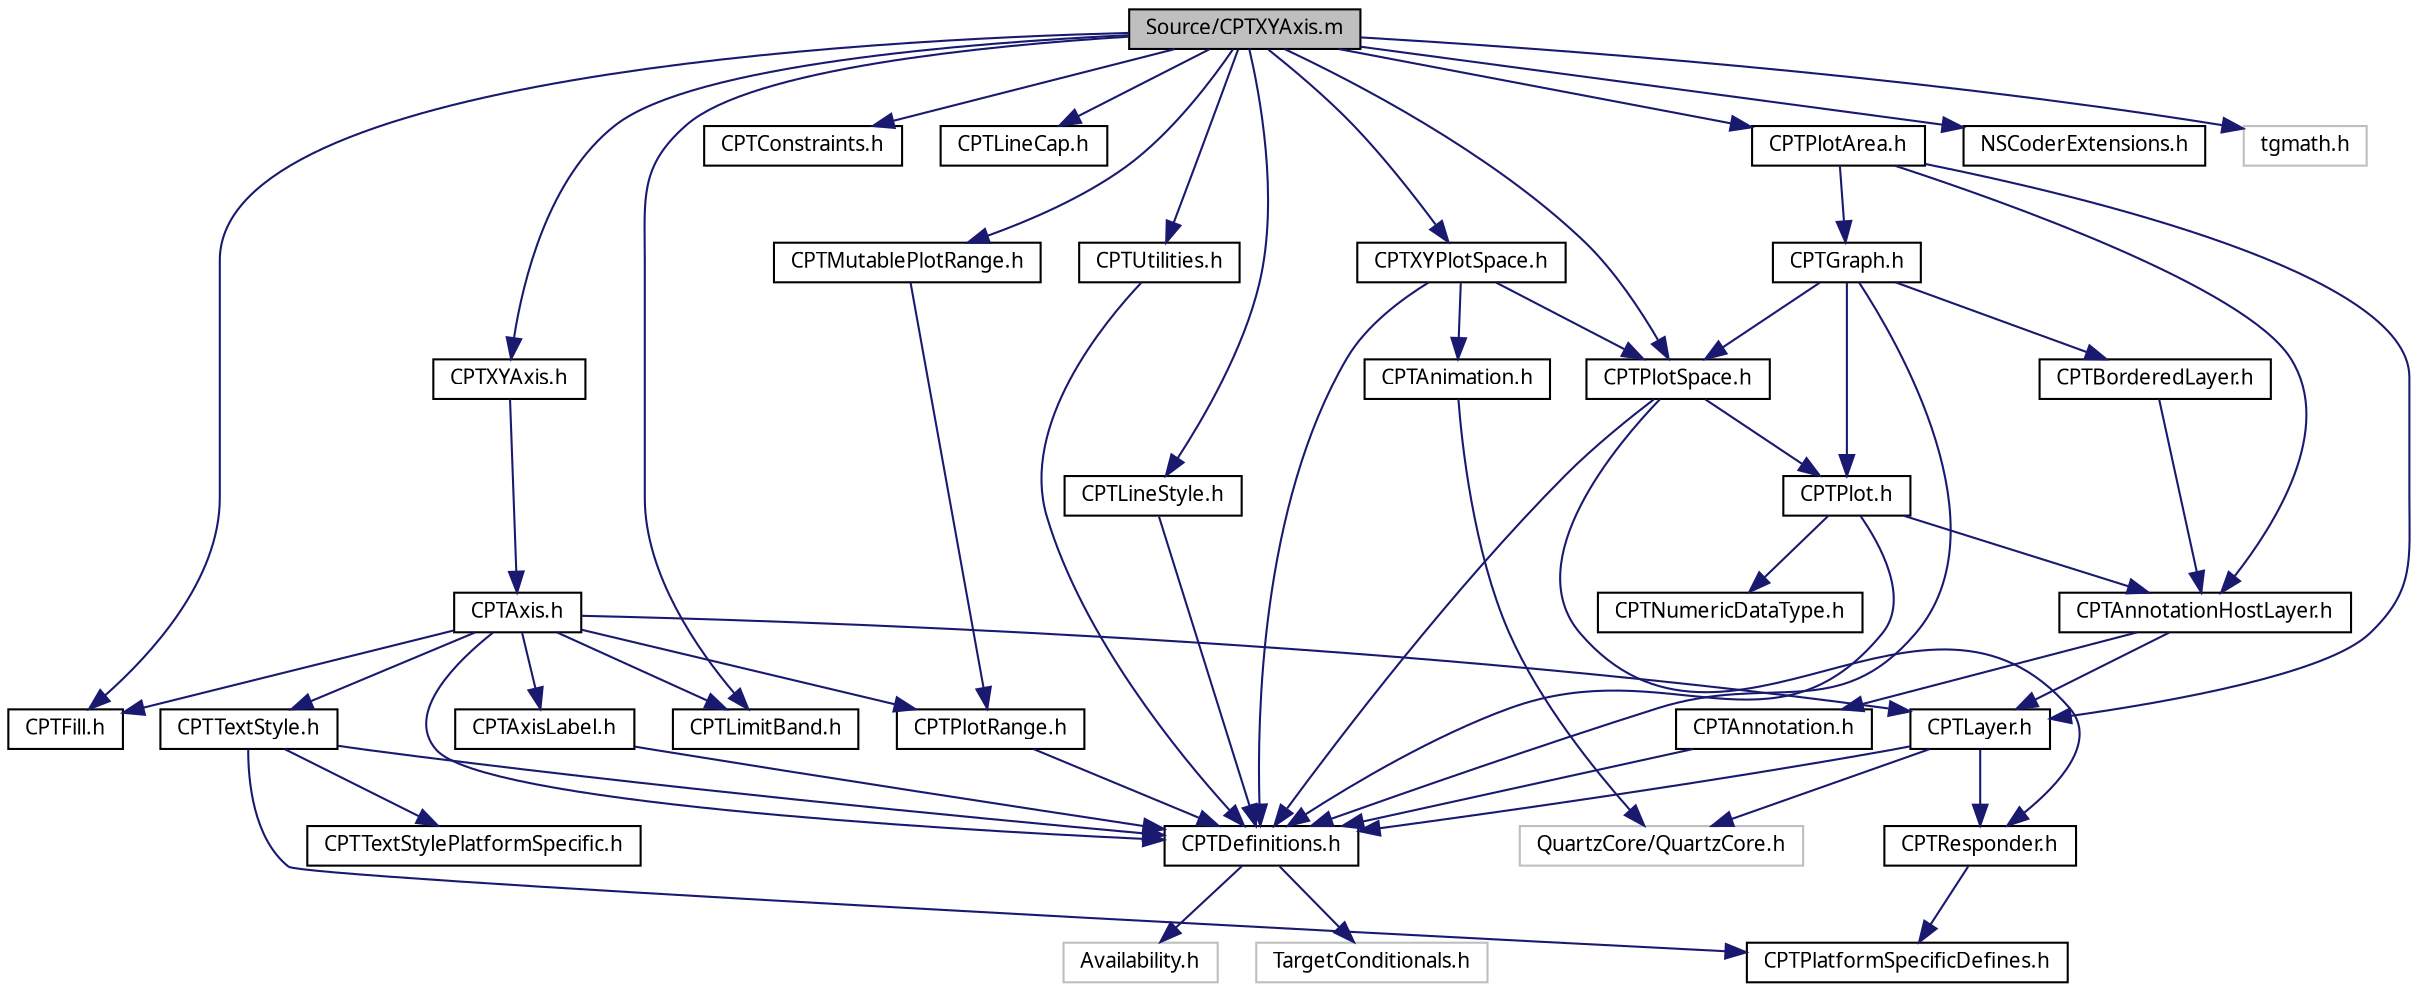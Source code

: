 digraph "Source/CPTXYAxis.m"
{
 // LATEX_PDF_SIZE
  bgcolor="transparent";
  edge [fontname="Lucinda Grande",fontsize="10",labelfontname="Lucinda Grande",labelfontsize="10"];
  node [fontname="Lucinda Grande",fontsize="10",shape=record];
  Node1 [label="Source/CPTXYAxis.m",height=0.2,width=0.4,color="black", fillcolor="grey75", style="filled", fontcolor="black",tooltip=" "];
  Node1 -> Node2 [color="midnightblue",fontsize="10",style="solid",fontname="Lucinda Grande"];
  Node2 [label="CPTXYAxis.h",height=0.2,width=0.4,color="black",URL="$_c_p_t_x_y_axis_8h.html",tooltip=" "];
  Node2 -> Node3 [color="midnightblue",fontsize="10",style="solid",fontname="Lucinda Grande"];
  Node3 [label="CPTAxis.h",height=0.2,width=0.4,color="black",URL="$_c_p_t_axis_8h.html",tooltip=" "];
  Node3 -> Node4 [color="midnightblue",fontsize="10",style="solid",fontname="Lucinda Grande"];
  Node4 [label="CPTAxisLabel.h",height=0.2,width=0.4,color="black",URL="$_c_p_t_axis_label_8h.html",tooltip=" "];
  Node4 -> Node5 [color="midnightblue",fontsize="10",style="solid",fontname="Lucinda Grande"];
  Node5 [label="CPTDefinitions.h",height=0.2,width=0.4,color="black",URL="$_c_p_t_definitions_8h.html",tooltip=" "];
  Node5 -> Node6 [color="midnightblue",fontsize="10",style="solid",fontname="Lucinda Grande"];
  Node6 [label="TargetConditionals.h",height=0.2,width=0.4,color="grey75",tooltip=" "];
  Node5 -> Node7 [color="midnightblue",fontsize="10",style="solid",fontname="Lucinda Grande"];
  Node7 [label="Availability.h",height=0.2,width=0.4,color="grey75",tooltip=" "];
  Node3 -> Node5 [color="midnightblue",fontsize="10",style="solid",fontname="Lucinda Grande"];
  Node3 -> Node8 [color="midnightblue",fontsize="10",style="solid",fontname="Lucinda Grande"];
  Node8 [label="CPTFill.h",height=0.2,width=0.4,color="black",URL="$_c_p_t_fill_8h.html",tooltip=" "];
  Node3 -> Node9 [color="midnightblue",fontsize="10",style="solid",fontname="Lucinda Grande"];
  Node9 [label="CPTLayer.h",height=0.2,width=0.4,color="black",URL="$_c_p_t_layer_8h.html",tooltip=" "];
  Node9 -> Node10 [color="midnightblue",fontsize="10",style="solid",fontname="Lucinda Grande"];
  Node10 [label="CPTResponder.h",height=0.2,width=0.4,color="black",URL="$_c_p_t_responder_8h.html",tooltip=" "];
  Node10 -> Node11 [color="midnightblue",fontsize="10",style="solid",fontname="Lucinda Grande"];
  Node11 [label="CPTPlatformSpecificDefines.h",height=0.2,width=0.4,color="black",URL="$_c_p_t_platform_specific_defines_8h.html",tooltip=" "];
  Node9 -> Node12 [color="midnightblue",fontsize="10",style="solid",fontname="Lucinda Grande"];
  Node12 [label="QuartzCore/QuartzCore.h",height=0.2,width=0.4,color="grey75",tooltip=" "];
  Node9 -> Node5 [color="midnightblue",fontsize="10",style="solid",fontname="Lucinda Grande"];
  Node3 -> Node13 [color="midnightblue",fontsize="10",style="solid",fontname="Lucinda Grande"];
  Node13 [label="CPTLimitBand.h",height=0.2,width=0.4,color="black",URL="$_c_p_t_limit_band_8h.html",tooltip=" "];
  Node3 -> Node14 [color="midnightblue",fontsize="10",style="solid",fontname="Lucinda Grande"];
  Node14 [label="CPTPlotRange.h",height=0.2,width=0.4,color="black",URL="$_c_p_t_plot_range_8h.html",tooltip=" "];
  Node14 -> Node5 [color="midnightblue",fontsize="10",style="solid",fontname="Lucinda Grande"];
  Node3 -> Node15 [color="midnightblue",fontsize="10",style="solid",fontname="Lucinda Grande"];
  Node15 [label="CPTTextStyle.h",height=0.2,width=0.4,color="black",URL="$_c_p_t_text_style_8h.html",tooltip=" "];
  Node15 -> Node11 [color="midnightblue",fontsize="10",style="solid",fontname="Lucinda Grande"];
  Node15 -> Node16 [color="midnightblue",fontsize="10",style="solid",fontname="Lucinda Grande"];
  Node16 [label="CPTTextStylePlatformSpecific.h",height=0.2,width=0.4,color="black",URL="$_c_p_t_text_style_platform_specific_8h.html",tooltip=" "];
  Node15 -> Node5 [color="midnightblue",fontsize="10",style="solid",fontname="Lucinda Grande"];
  Node1 -> Node17 [color="midnightblue",fontsize="10",style="solid",fontname="Lucinda Grande"];
  Node17 [label="CPTConstraints.h",height=0.2,width=0.4,color="black",URL="$_c_p_t_constraints_8h.html",tooltip=" "];
  Node1 -> Node8 [color="midnightblue",fontsize="10",style="solid",fontname="Lucinda Grande"];
  Node1 -> Node13 [color="midnightblue",fontsize="10",style="solid",fontname="Lucinda Grande"];
  Node1 -> Node18 [color="midnightblue",fontsize="10",style="solid",fontname="Lucinda Grande"];
  Node18 [label="CPTLineCap.h",height=0.2,width=0.4,color="black",URL="$_c_p_t_line_cap_8h.html",tooltip=" "];
  Node1 -> Node19 [color="midnightblue",fontsize="10",style="solid",fontname="Lucinda Grande"];
  Node19 [label="CPTLineStyle.h",height=0.2,width=0.4,color="black",URL="$_c_p_t_line_style_8h.html",tooltip=" "];
  Node19 -> Node5 [color="midnightblue",fontsize="10",style="solid",fontname="Lucinda Grande"];
  Node1 -> Node20 [color="midnightblue",fontsize="10",style="solid",fontname="Lucinda Grande"];
  Node20 [label="CPTMutablePlotRange.h",height=0.2,width=0.4,color="black",URL="$_c_p_t_mutable_plot_range_8h.html",tooltip=" "];
  Node20 -> Node14 [color="midnightblue",fontsize="10",style="solid",fontname="Lucinda Grande"];
  Node1 -> Node21 [color="midnightblue",fontsize="10",style="solid",fontname="Lucinda Grande"];
  Node21 [label="CPTPlotArea.h",height=0.2,width=0.4,color="black",URL="$_c_p_t_plot_area_8h.html",tooltip=" "];
  Node21 -> Node22 [color="midnightblue",fontsize="10",style="solid",fontname="Lucinda Grande"];
  Node22 [label="CPTGraph.h",height=0.2,width=0.4,color="black",URL="$_c_p_t_graph_8h.html",tooltip=" "];
  Node22 -> Node23 [color="midnightblue",fontsize="10",style="solid",fontname="Lucinda Grande"];
  Node23 [label="CPTBorderedLayer.h",height=0.2,width=0.4,color="black",URL="$_c_p_t_bordered_layer_8h.html",tooltip=" "];
  Node23 -> Node24 [color="midnightblue",fontsize="10",style="solid",fontname="Lucinda Grande"];
  Node24 [label="CPTAnnotationHostLayer.h",height=0.2,width=0.4,color="black",URL="$_c_p_t_annotation_host_layer_8h.html",tooltip=" "];
  Node24 -> Node9 [color="midnightblue",fontsize="10",style="solid",fontname="Lucinda Grande"];
  Node24 -> Node25 [color="midnightblue",fontsize="10",style="solid",fontname="Lucinda Grande"];
  Node25 [label="CPTAnnotation.h",height=0.2,width=0.4,color="black",URL="$_c_p_t_annotation_8h.html",tooltip=" "];
  Node25 -> Node5 [color="midnightblue",fontsize="10",style="solid",fontname="Lucinda Grande"];
  Node22 -> Node5 [color="midnightblue",fontsize="10",style="solid",fontname="Lucinda Grande"];
  Node22 -> Node26 [color="midnightblue",fontsize="10",style="solid",fontname="Lucinda Grande"];
  Node26 [label="CPTPlot.h",height=0.2,width=0.4,color="black",URL="$_c_p_t_plot_8h.html",tooltip=" "];
  Node26 -> Node5 [color="midnightblue",fontsize="10",style="solid",fontname="Lucinda Grande"];
  Node26 -> Node27 [color="midnightblue",fontsize="10",style="solid",fontname="Lucinda Grande"];
  Node27 [label="CPTNumericDataType.h",height=0.2,width=0.4,color="black",URL="$_c_p_t_numeric_data_type_8h.html",tooltip=" "];
  Node26 -> Node24 [color="midnightblue",fontsize="10",style="solid",fontname="Lucinda Grande"];
  Node22 -> Node28 [color="midnightblue",fontsize="10",style="solid",fontname="Lucinda Grande"];
  Node28 [label="CPTPlotSpace.h",height=0.2,width=0.4,color="black",URL="$_c_p_t_plot_space_8h.html",tooltip=" "];
  Node28 -> Node26 [color="midnightblue",fontsize="10",style="solid",fontname="Lucinda Grande"];
  Node28 -> Node10 [color="midnightblue",fontsize="10",style="solid",fontname="Lucinda Grande"];
  Node28 -> Node5 [color="midnightblue",fontsize="10",style="solid",fontname="Lucinda Grande"];
  Node21 -> Node9 [color="midnightblue",fontsize="10",style="solid",fontname="Lucinda Grande"];
  Node21 -> Node24 [color="midnightblue",fontsize="10",style="solid",fontname="Lucinda Grande"];
  Node1 -> Node28 [color="midnightblue",fontsize="10",style="solid",fontname="Lucinda Grande"];
  Node1 -> Node29 [color="midnightblue",fontsize="10",style="solid",fontname="Lucinda Grande"];
  Node29 [label="CPTUtilities.h",height=0.2,width=0.4,color="black",URL="$_c_p_t_utilities_8h.html",tooltip=" "];
  Node29 -> Node5 [color="midnightblue",fontsize="10",style="solid",fontname="Lucinda Grande"];
  Node1 -> Node30 [color="midnightblue",fontsize="10",style="solid",fontname="Lucinda Grande"];
  Node30 [label="CPTXYPlotSpace.h",height=0.2,width=0.4,color="black",URL="$_c_p_t_x_y_plot_space_8h.html",tooltip=" "];
  Node30 -> Node5 [color="midnightblue",fontsize="10",style="solid",fontname="Lucinda Grande"];
  Node30 -> Node28 [color="midnightblue",fontsize="10",style="solid",fontname="Lucinda Grande"];
  Node30 -> Node31 [color="midnightblue",fontsize="10",style="solid",fontname="Lucinda Grande"];
  Node31 [label="CPTAnimation.h",height=0.2,width=0.4,color="black",URL="$_c_p_t_animation_8h.html",tooltip=" "];
  Node31 -> Node12 [color="midnightblue",fontsize="10",style="solid",fontname="Lucinda Grande"];
  Node1 -> Node32 [color="midnightblue",fontsize="10",style="solid",fontname="Lucinda Grande"];
  Node32 [label="NSCoderExtensions.h",height=0.2,width=0.4,color="black",URL="$_n_s_coder_extensions_8h.html",tooltip=" "];
  Node1 -> Node33 [color="midnightblue",fontsize="10",style="solid",fontname="Lucinda Grande"];
  Node33 [label="tgmath.h",height=0.2,width=0.4,color="grey75",tooltip=" "];
}
